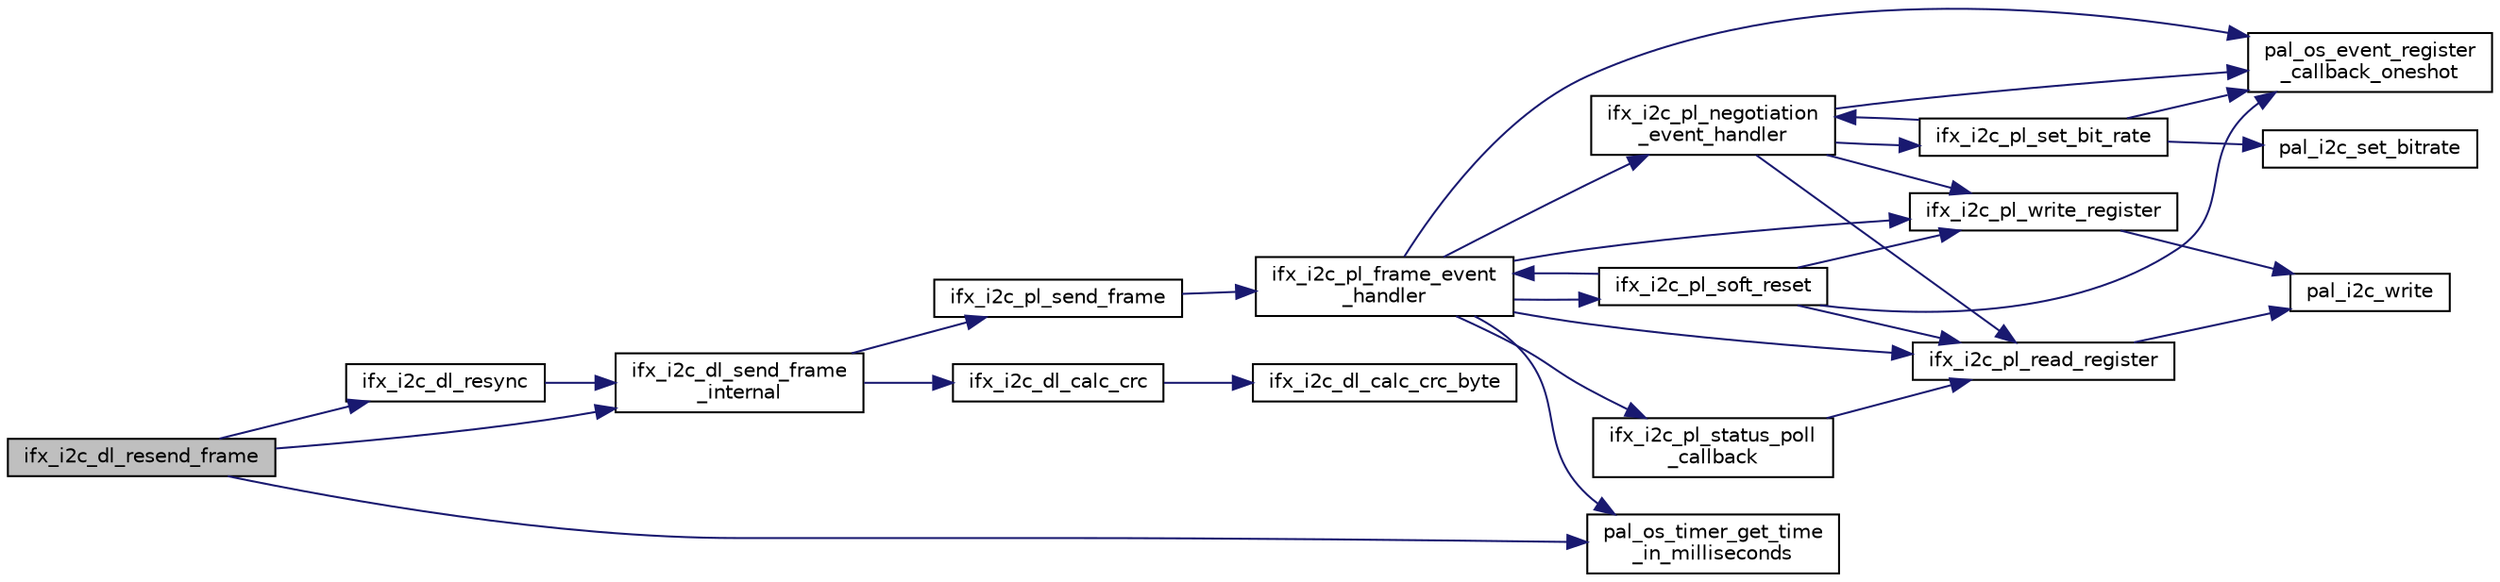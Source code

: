 digraph "ifx_i2c_dl_resend_frame"
{
 // LATEX_PDF_SIZE
  edge [fontname="Helvetica",fontsize="10",labelfontname="Helvetica",labelfontsize="10"];
  node [fontname="Helvetica",fontsize="10",shape=record];
  rankdir="LR";
  Node1 [label="ifx_i2c_dl_resend_frame",height=0.2,width=0.4,color="black", fillcolor="grey75", style="filled", fontcolor="black",tooltip=" "];
  Node1 -> Node2 [color="midnightblue",fontsize="10",style="solid",fontname="Helvetica"];
  Node2 [label="ifx_i2c_dl_resync",height=0.2,width=0.4,color="black", fillcolor="white", style="filled",URL="$d4/d17/ifx__i2c__data__link__layer_8c.html#a9266ac9c37eb1b3820aa3e90b9ba4b85",tooltip=" "];
  Node2 -> Node3 [color="midnightblue",fontsize="10",style="solid",fontname="Helvetica"];
  Node3 [label="ifx_i2c_dl_send_frame\l_internal",height=0.2,width=0.4,color="black", fillcolor="white", style="filled",URL="$d4/d17/ifx__i2c__data__link__layer_8c.html#a5f7865854ebd83541e0559a25d521023",tooltip=" "];
  Node3 -> Node4 [color="midnightblue",fontsize="10",style="solid",fontname="Helvetica"];
  Node4 [label="ifx_i2c_dl_calc_crc",height=0.2,width=0.4,color="black", fillcolor="white", style="filled",URL="$d4/d17/ifx__i2c__data__link__layer_8c.html#a9d23a4c496fdc92c22572ee09e4967ec",tooltip=" "];
  Node4 -> Node5 [color="midnightblue",fontsize="10",style="solid",fontname="Helvetica"];
  Node5 [label="ifx_i2c_dl_calc_crc_byte",height=0.2,width=0.4,color="black", fillcolor="white", style="filled",URL="$d4/d17/ifx__i2c__data__link__layer_8c.html#a85d56ba5e04e97e8f2bc3d0893e86446",tooltip=" "];
  Node3 -> Node6 [color="midnightblue",fontsize="10",style="solid",fontname="Helvetica"];
  Node6 [label="ifx_i2c_pl_send_frame",height=0.2,width=0.4,color="black", fillcolor="white", style="filled",URL="$d0/d01/ifx__i2c__physical__layer_8c.html#a58465fb4468ce23d645cc37b060d8942",tooltip="Function for sending a frame."];
  Node6 -> Node7 [color="midnightblue",fontsize="10",style="solid",fontname="Helvetica"];
  Node7 [label="ifx_i2c_pl_frame_event\l_handler",height=0.2,width=0.4,color="black", fillcolor="white", style="filled",URL="$d0/d01/ifx__i2c__physical__layer_8c.html#a861f23046b66b4dd77521a4fa98e4204",tooltip=" "];
  Node7 -> Node8 [color="midnightblue",fontsize="10",style="solid",fontname="Helvetica"];
  Node8 [label="ifx_i2c_pl_negotiation\l_event_handler",height=0.2,width=0.4,color="black", fillcolor="white", style="filled",URL="$d0/d01/ifx__i2c__physical__layer_8c.html#a709558b6b4e67fccf7c5fb76e2af1ef3",tooltip=" "];
  Node8 -> Node9 [color="midnightblue",fontsize="10",style="solid",fontname="Helvetica"];
  Node9 [label="ifx_i2c_pl_read_register",height=0.2,width=0.4,color="black", fillcolor="white", style="filled",URL="$d0/d01/ifx__i2c__physical__layer_8c.html#a22e117b8670c542fd94fba87e041293a",tooltip=" "];
  Node9 -> Node10 [color="midnightblue",fontsize="10",style="solid",fontname="Helvetica"];
  Node10 [label="pal_i2c_write",height=0.2,width=0.4,color="black", fillcolor="white", style="filled",URL="$db/dc2/pal__i2c_8h.html#a20a6ba51da2325eb170acd62c855e827",tooltip="Writes on I2C bus."];
  Node8 -> Node11 [color="midnightblue",fontsize="10",style="solid",fontname="Helvetica"];
  Node11 [label="ifx_i2c_pl_set_bit_rate",height=0.2,width=0.4,color="black", fillcolor="white", style="filled",URL="$d0/d01/ifx__i2c__physical__layer_8c.html#a63396640292aa554e4839ae52440167d",tooltip=" "];
  Node11 -> Node8 [color="midnightblue",fontsize="10",style="solid",fontname="Helvetica"];
  Node11 -> Node12 [color="midnightblue",fontsize="10",style="solid",fontname="Helvetica"];
  Node12 [label="pal_i2c_set_bitrate",height=0.2,width=0.4,color="black", fillcolor="white", style="filled",URL="$db/dc2/pal__i2c_8h.html#a339652b7cbdfd5ae0e031e4a6da284f9",tooltip="Sets the I2C Master bitrate."];
  Node11 -> Node13 [color="midnightblue",fontsize="10",style="solid",fontname="Helvetica"];
  Node13 [label="pal_os_event_register\l_callback_oneshot",height=0.2,width=0.4,color="black", fillcolor="white", style="filled",URL="$de/d5e/pal__os__event_8h.html#ae19d426d427610ee4451d6a180f6c1a6",tooltip="Callback registration function to trigger once when timer expires."];
  Node8 -> Node14 [color="midnightblue",fontsize="10",style="solid",fontname="Helvetica"];
  Node14 [label="ifx_i2c_pl_write_register",height=0.2,width=0.4,color="black", fillcolor="white", style="filled",URL="$d0/d01/ifx__i2c__physical__layer_8c.html#a2c966b1934a2e845a14d8d8749135734",tooltip=" "];
  Node14 -> Node10 [color="midnightblue",fontsize="10",style="solid",fontname="Helvetica"];
  Node8 -> Node13 [color="midnightblue",fontsize="10",style="solid",fontname="Helvetica"];
  Node7 -> Node9 [color="midnightblue",fontsize="10",style="solid",fontname="Helvetica"];
  Node7 -> Node15 [color="midnightblue",fontsize="10",style="solid",fontname="Helvetica"];
  Node15 [label="ifx_i2c_pl_soft_reset",height=0.2,width=0.4,color="black", fillcolor="white", style="filled",URL="$d0/d01/ifx__i2c__physical__layer_8c.html#a337508a9d7baecd5a2a5d1942a89e254",tooltip=" "];
  Node15 -> Node7 [color="midnightblue",fontsize="10",style="solid",fontname="Helvetica"];
  Node15 -> Node9 [color="midnightblue",fontsize="10",style="solid",fontname="Helvetica"];
  Node15 -> Node14 [color="midnightblue",fontsize="10",style="solid",fontname="Helvetica"];
  Node15 -> Node13 [color="midnightblue",fontsize="10",style="solid",fontname="Helvetica"];
  Node7 -> Node16 [color="midnightblue",fontsize="10",style="solid",fontname="Helvetica"];
  Node16 [label="ifx_i2c_pl_status_poll\l_callback",height=0.2,width=0.4,color="black", fillcolor="white", style="filled",URL="$d0/d01/ifx__i2c__physical__layer_8c.html#a69f37cc1f205498c2e7a95a87a08c59b",tooltip=" "];
  Node16 -> Node9 [color="midnightblue",fontsize="10",style="solid",fontname="Helvetica"];
  Node7 -> Node14 [color="midnightblue",fontsize="10",style="solid",fontname="Helvetica"];
  Node7 -> Node13 [color="midnightblue",fontsize="10",style="solid",fontname="Helvetica"];
  Node7 -> Node17 [color="midnightblue",fontsize="10",style="solid",fontname="Helvetica"];
  Node17 [label="pal_os_timer_get_time\l_in_milliseconds",height=0.2,width=0.4,color="black", fillcolor="white", style="filled",URL="$d3/d40/pal__os__timer_8h.html#a9b652f13b4c40387615be7f849115553",tooltip="Gets tick count value in milliseconds."];
  Node1 -> Node3 [color="midnightblue",fontsize="10",style="solid",fontname="Helvetica"];
  Node1 -> Node17 [color="midnightblue",fontsize="10",style="solid",fontname="Helvetica"];
}
